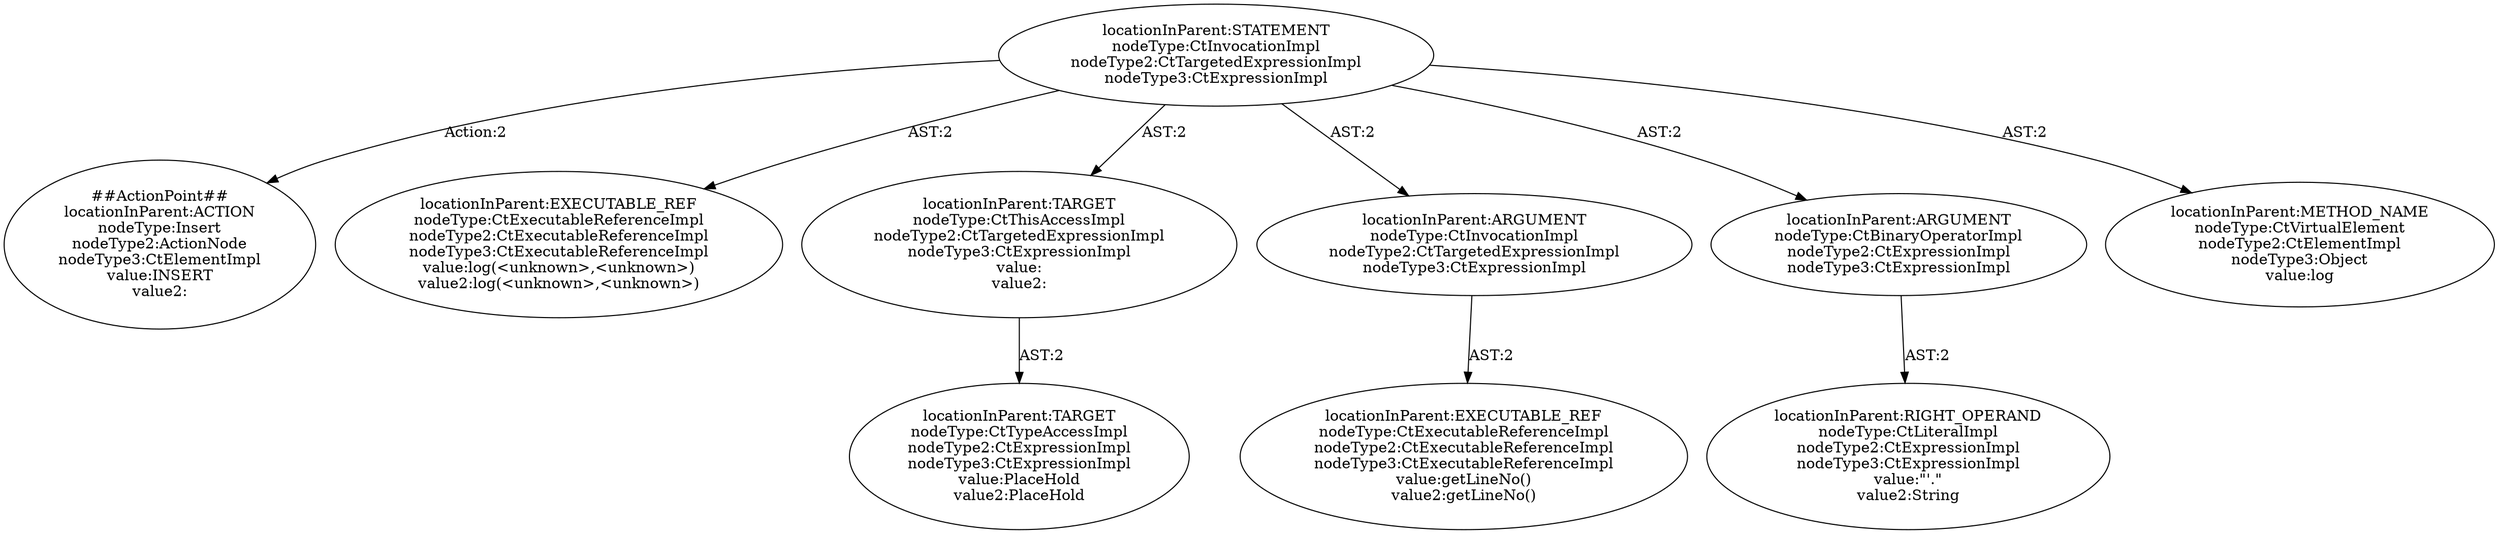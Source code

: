 digraph "Pattern" {
0 [label="##ActionPoint##
locationInParent:ACTION
nodeType:Insert
nodeType2:ActionNode
nodeType3:CtElementImpl
value:INSERT
value2:" shape=ellipse]
1 [label="locationInParent:STATEMENT
nodeType:CtInvocationImpl
nodeType2:CtTargetedExpressionImpl
nodeType3:CtExpressionImpl" shape=ellipse]
2 [label="locationInParent:EXECUTABLE_REF
nodeType:CtExecutableReferenceImpl
nodeType2:CtExecutableReferenceImpl
nodeType3:CtExecutableReferenceImpl
value:log(<unknown>,<unknown>)
value2:log(<unknown>,<unknown>)" shape=ellipse]
3 [label="locationInParent:TARGET
nodeType:CtThisAccessImpl
nodeType2:CtTargetedExpressionImpl
nodeType3:CtExpressionImpl
value:
value2:" shape=ellipse]
4 [label="locationInParent:TARGET
nodeType:CtTypeAccessImpl
nodeType2:CtExpressionImpl
nodeType3:CtExpressionImpl
value:PlaceHold
value2:PlaceHold" shape=ellipse]
5 [label="locationInParent:ARGUMENT
nodeType:CtInvocationImpl
nodeType2:CtTargetedExpressionImpl
nodeType3:CtExpressionImpl" shape=ellipse]
6 [label="locationInParent:EXECUTABLE_REF
nodeType:CtExecutableReferenceImpl
nodeType2:CtExecutableReferenceImpl
nodeType3:CtExecutableReferenceImpl
value:getLineNo()
value2:getLineNo()" shape=ellipse]
7 [label="locationInParent:ARGUMENT
nodeType:CtBinaryOperatorImpl
nodeType2:CtExpressionImpl
nodeType3:CtExpressionImpl" shape=ellipse]
8 [label="locationInParent:RIGHT_OPERAND
nodeType:CtLiteralImpl
nodeType2:CtExpressionImpl
nodeType3:CtExpressionImpl
value:\"'.\"
value2:String" shape=ellipse]
9 [label="locationInParent:METHOD_NAME
nodeType:CtVirtualElement
nodeType2:CtElementImpl
nodeType3:Object
value:log" shape=ellipse]
1 -> 0 [label="Action:2"];
1 -> 9 [label="AST:2"];
1 -> 3 [label="AST:2"];
1 -> 2 [label="AST:2"];
1 -> 5 [label="AST:2"];
1 -> 7 [label="AST:2"];
3 -> 4 [label="AST:2"];
5 -> 6 [label="AST:2"];
7 -> 8 [label="AST:2"];
}